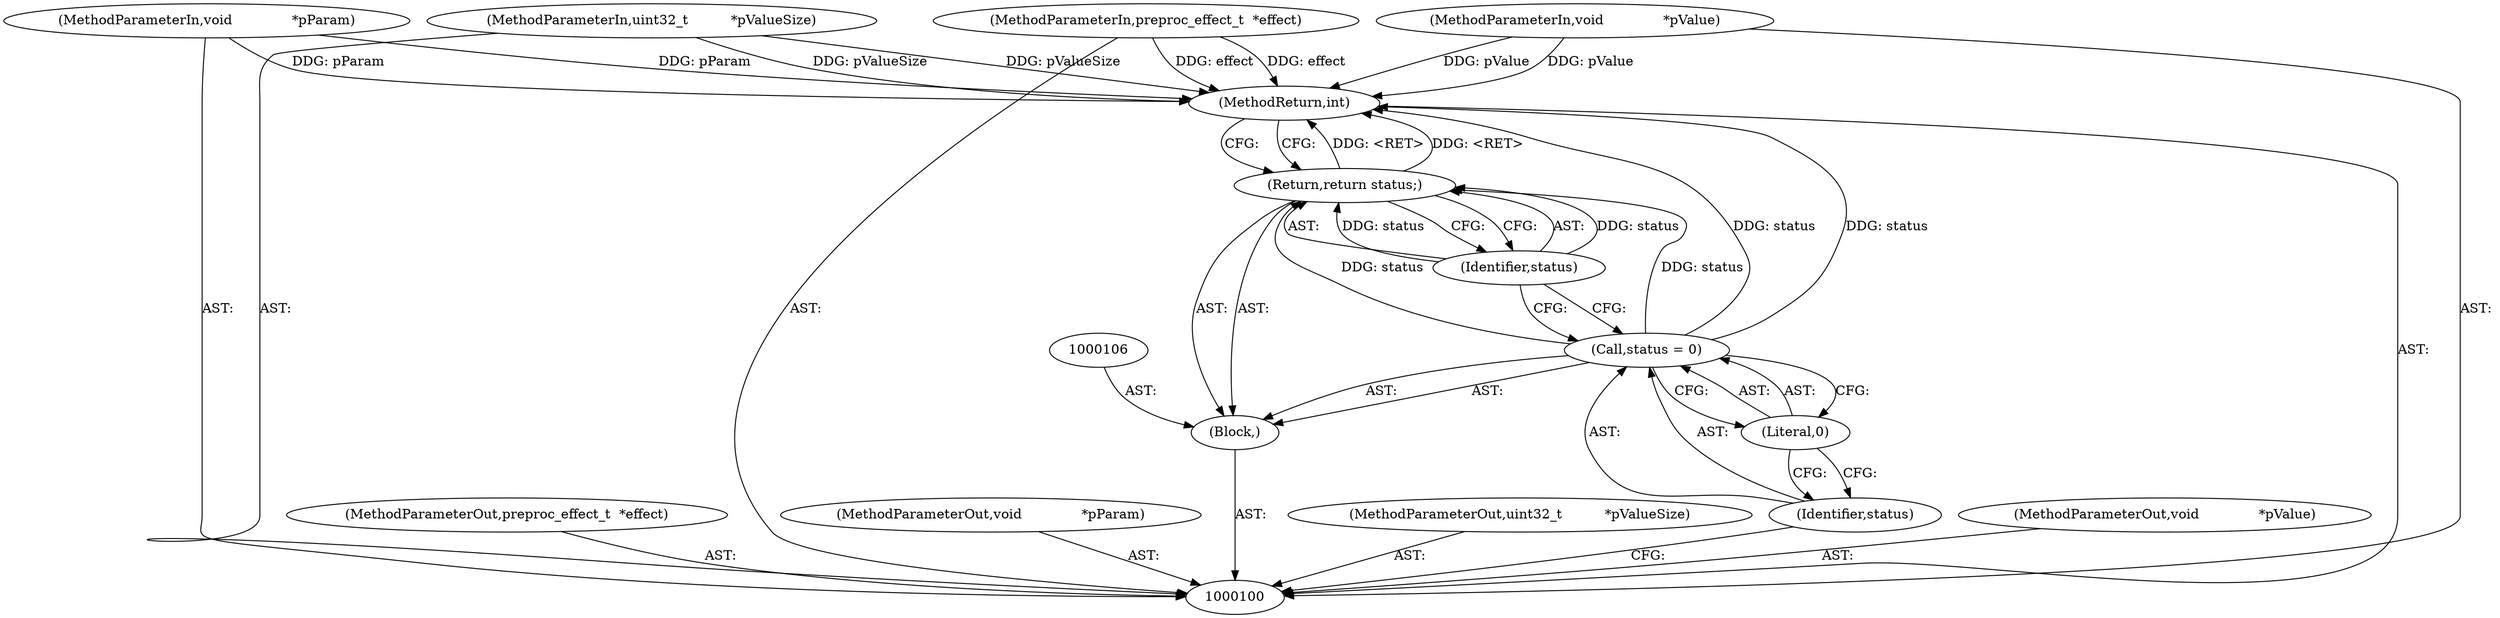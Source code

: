 digraph "1_Android_aeea52da00d210587fb3ed895de3d5f2e0264c88_7" {
"1000112" [label="(MethodReturn,int)"];
"1000101" [label="(MethodParameterIn,preproc_effect_t  *effect)"];
"1000124" [label="(MethodParameterOut,preproc_effect_t  *effect)"];
"1000102" [label="(MethodParameterIn,void              *pParam)"];
"1000125" [label="(MethodParameterOut,void              *pParam)"];
"1000103" [label="(MethodParameterIn,uint32_t          *pValueSize)"];
"1000126" [label="(MethodParameterOut,uint32_t          *pValueSize)"];
"1000104" [label="(MethodParameterIn,void              *pValue)"];
"1000127" [label="(MethodParameterOut,void              *pValue)"];
"1000105" [label="(Block,)"];
"1000109" [label="(Literal,0)"];
"1000107" [label="(Call,status = 0)"];
"1000108" [label="(Identifier,status)"];
"1000111" [label="(Identifier,status)"];
"1000110" [label="(Return,return status;)"];
"1000112" -> "1000100"  [label="AST: "];
"1000112" -> "1000110"  [label="CFG: "];
"1000107" -> "1000112"  [label="DDG: status"];
"1000104" -> "1000112"  [label="DDG: pValue"];
"1000103" -> "1000112"  [label="DDG: pValueSize"];
"1000102" -> "1000112"  [label="DDG: pParam"];
"1000101" -> "1000112"  [label="DDG: effect"];
"1000110" -> "1000112"  [label="DDG: <RET>"];
"1000101" -> "1000100"  [label="AST: "];
"1000101" -> "1000112"  [label="DDG: effect"];
"1000124" -> "1000100"  [label="AST: "];
"1000102" -> "1000100"  [label="AST: "];
"1000102" -> "1000112"  [label="DDG: pParam"];
"1000125" -> "1000100"  [label="AST: "];
"1000103" -> "1000100"  [label="AST: "];
"1000103" -> "1000112"  [label="DDG: pValueSize"];
"1000126" -> "1000100"  [label="AST: "];
"1000104" -> "1000100"  [label="AST: "];
"1000104" -> "1000112"  [label="DDG: pValue"];
"1000127" -> "1000100"  [label="AST: "];
"1000105" -> "1000100"  [label="AST: "];
"1000106" -> "1000105"  [label="AST: "];
"1000107" -> "1000105"  [label="AST: "];
"1000110" -> "1000105"  [label="AST: "];
"1000109" -> "1000107"  [label="AST: "];
"1000109" -> "1000108"  [label="CFG: "];
"1000107" -> "1000109"  [label="CFG: "];
"1000107" -> "1000105"  [label="AST: "];
"1000107" -> "1000109"  [label="CFG: "];
"1000108" -> "1000107"  [label="AST: "];
"1000109" -> "1000107"  [label="AST: "];
"1000111" -> "1000107"  [label="CFG: "];
"1000107" -> "1000112"  [label="DDG: status"];
"1000107" -> "1000110"  [label="DDG: status"];
"1000108" -> "1000107"  [label="AST: "];
"1000108" -> "1000100"  [label="CFG: "];
"1000109" -> "1000108"  [label="CFG: "];
"1000111" -> "1000110"  [label="AST: "];
"1000111" -> "1000107"  [label="CFG: "];
"1000110" -> "1000111"  [label="CFG: "];
"1000111" -> "1000110"  [label="DDG: status"];
"1000110" -> "1000105"  [label="AST: "];
"1000110" -> "1000111"  [label="CFG: "];
"1000111" -> "1000110"  [label="AST: "];
"1000112" -> "1000110"  [label="CFG: "];
"1000110" -> "1000112"  [label="DDG: <RET>"];
"1000111" -> "1000110"  [label="DDG: status"];
"1000107" -> "1000110"  [label="DDG: status"];
}
